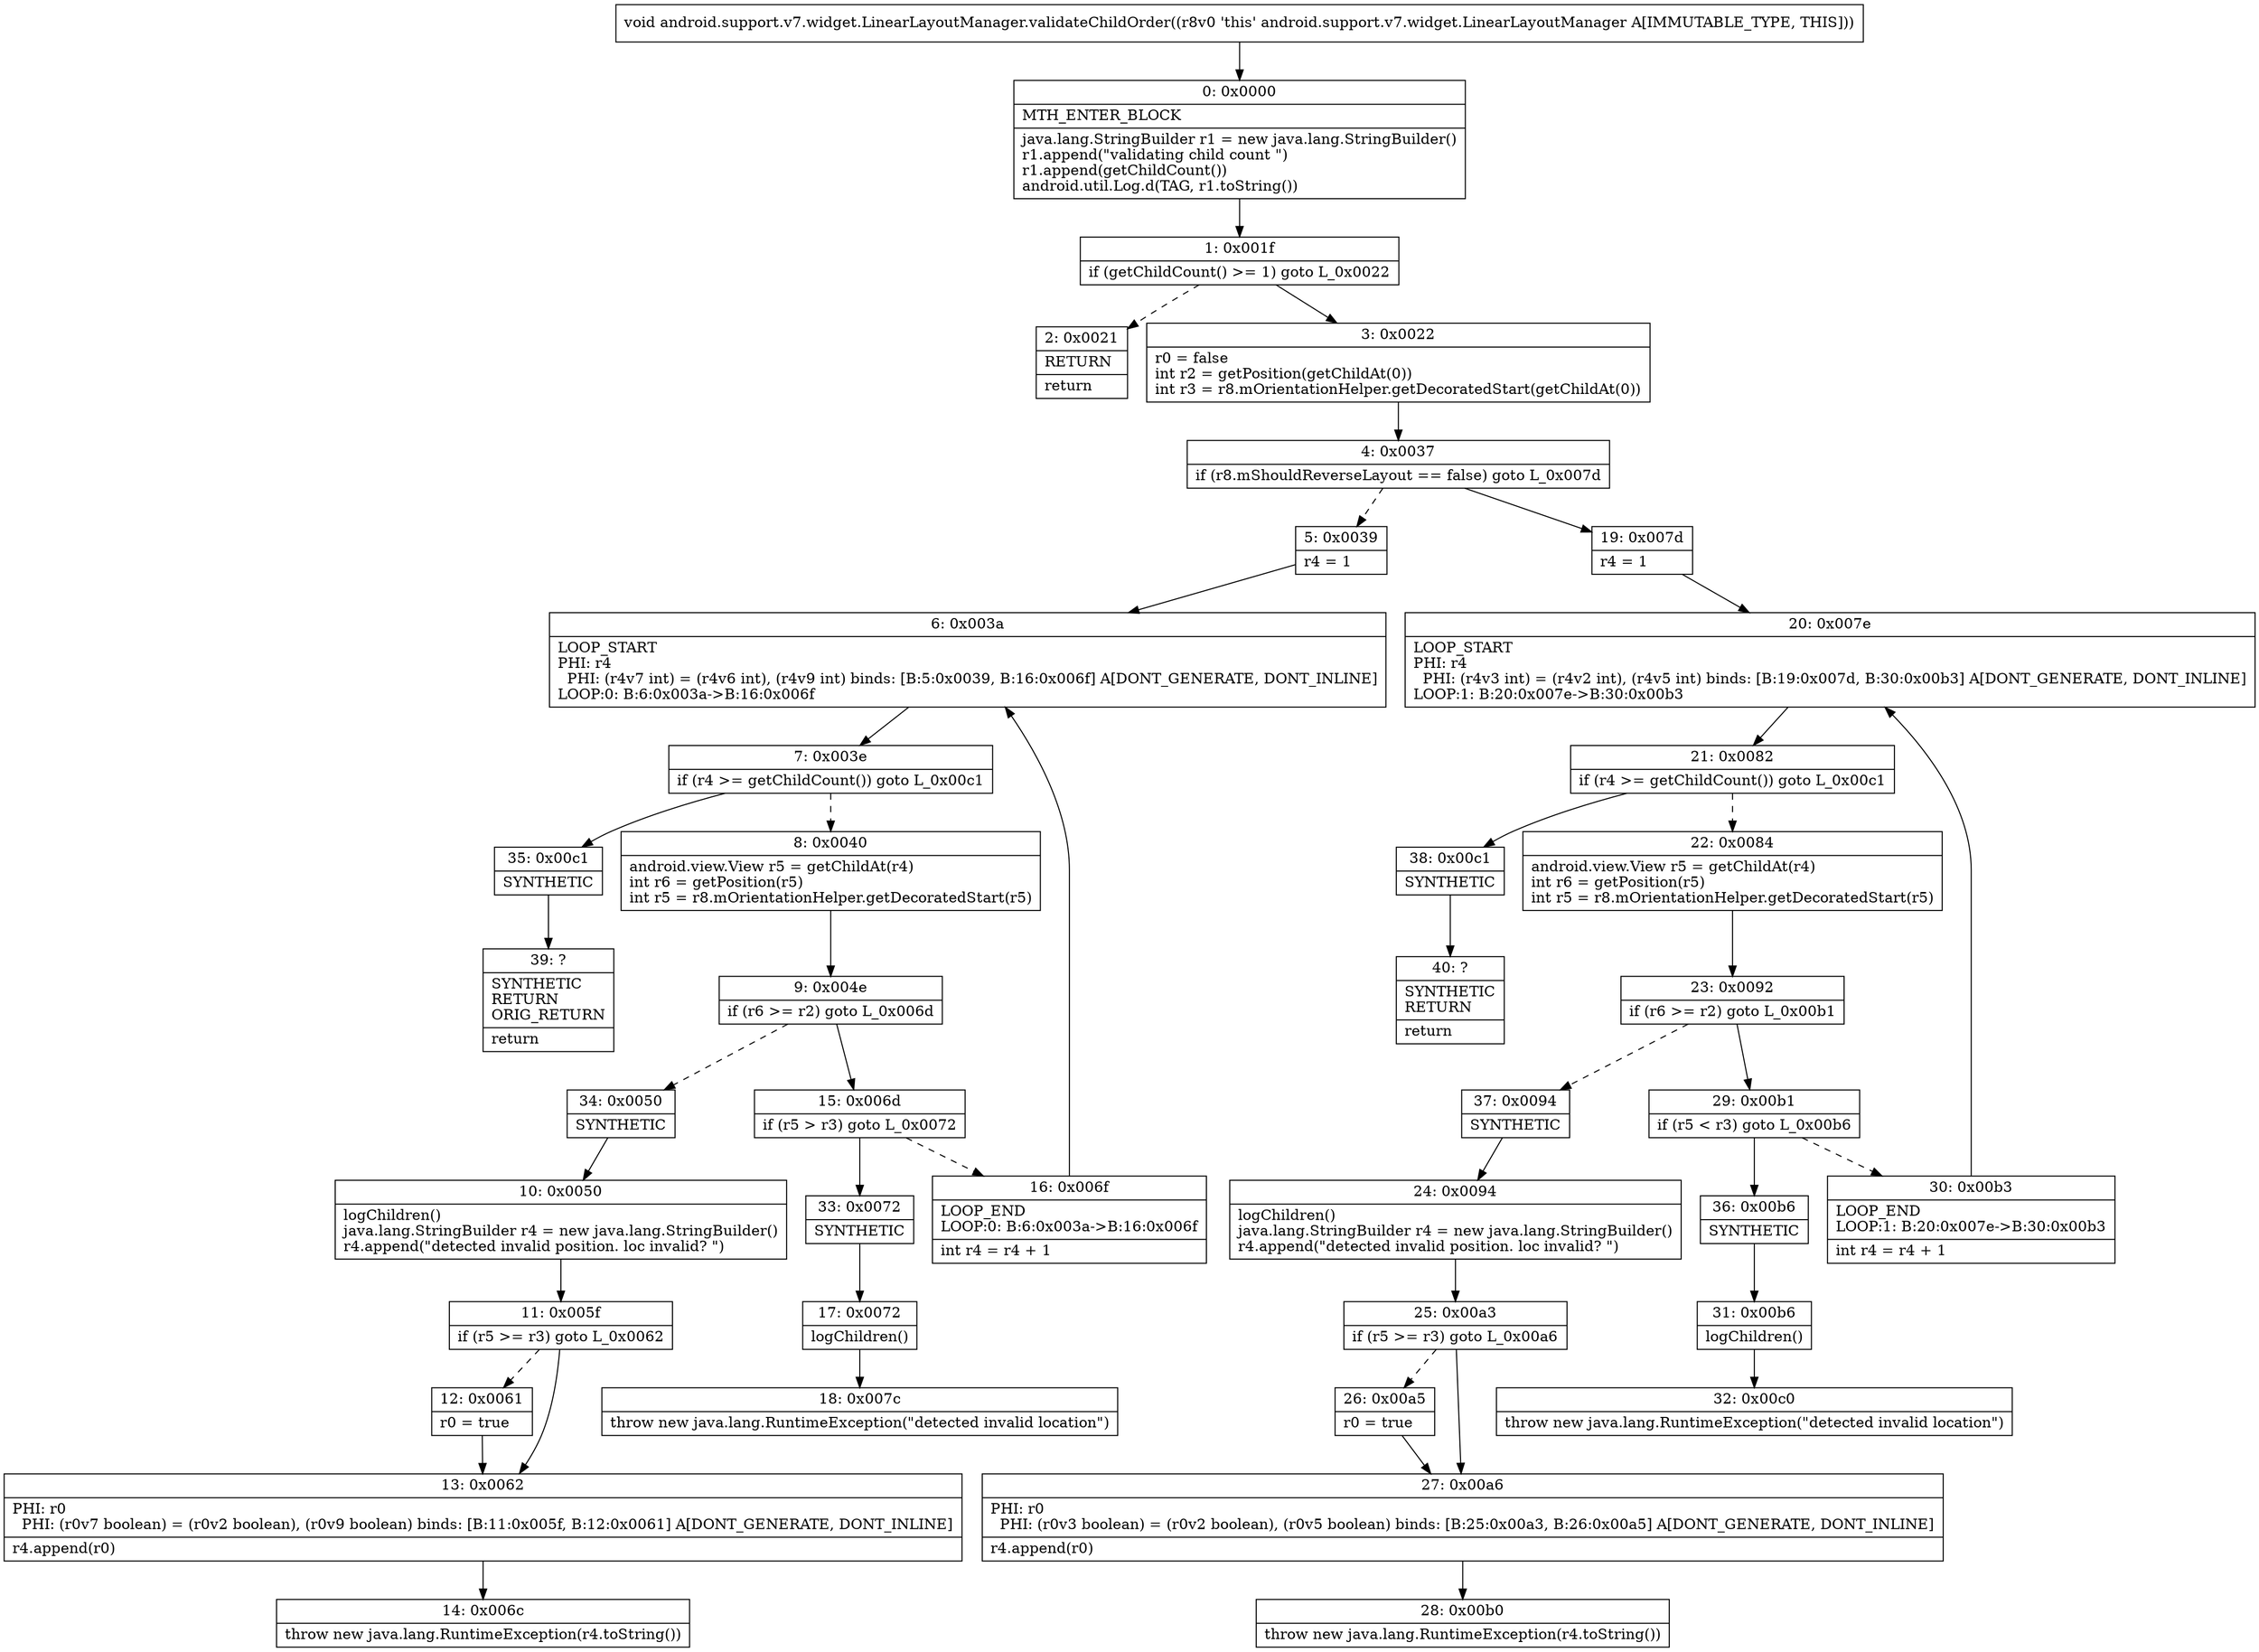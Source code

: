 digraph "CFG forandroid.support.v7.widget.LinearLayoutManager.validateChildOrder()V" {
Node_0 [shape=record,label="{0\:\ 0x0000|MTH_ENTER_BLOCK\l|java.lang.StringBuilder r1 = new java.lang.StringBuilder()\lr1.append(\"validating child count \")\lr1.append(getChildCount())\landroid.util.Log.d(TAG, r1.toString())\l}"];
Node_1 [shape=record,label="{1\:\ 0x001f|if (getChildCount() \>= 1) goto L_0x0022\l}"];
Node_2 [shape=record,label="{2\:\ 0x0021|RETURN\l|return\l}"];
Node_3 [shape=record,label="{3\:\ 0x0022|r0 = false\lint r2 = getPosition(getChildAt(0))\lint r3 = r8.mOrientationHelper.getDecoratedStart(getChildAt(0))\l}"];
Node_4 [shape=record,label="{4\:\ 0x0037|if (r8.mShouldReverseLayout == false) goto L_0x007d\l}"];
Node_5 [shape=record,label="{5\:\ 0x0039|r4 = 1\l}"];
Node_6 [shape=record,label="{6\:\ 0x003a|LOOP_START\lPHI: r4 \l  PHI: (r4v7 int) = (r4v6 int), (r4v9 int) binds: [B:5:0x0039, B:16:0x006f] A[DONT_GENERATE, DONT_INLINE]\lLOOP:0: B:6:0x003a\-\>B:16:0x006f\l}"];
Node_7 [shape=record,label="{7\:\ 0x003e|if (r4 \>= getChildCount()) goto L_0x00c1\l}"];
Node_8 [shape=record,label="{8\:\ 0x0040|android.view.View r5 = getChildAt(r4)\lint r6 = getPosition(r5)\lint r5 = r8.mOrientationHelper.getDecoratedStart(r5)\l}"];
Node_9 [shape=record,label="{9\:\ 0x004e|if (r6 \>= r2) goto L_0x006d\l}"];
Node_10 [shape=record,label="{10\:\ 0x0050|logChildren()\ljava.lang.StringBuilder r4 = new java.lang.StringBuilder()\lr4.append(\"detected invalid position. loc invalid? \")\l}"];
Node_11 [shape=record,label="{11\:\ 0x005f|if (r5 \>= r3) goto L_0x0062\l}"];
Node_12 [shape=record,label="{12\:\ 0x0061|r0 = true\l}"];
Node_13 [shape=record,label="{13\:\ 0x0062|PHI: r0 \l  PHI: (r0v7 boolean) = (r0v2 boolean), (r0v9 boolean) binds: [B:11:0x005f, B:12:0x0061] A[DONT_GENERATE, DONT_INLINE]\l|r4.append(r0)\l}"];
Node_14 [shape=record,label="{14\:\ 0x006c|throw new java.lang.RuntimeException(r4.toString())\l}"];
Node_15 [shape=record,label="{15\:\ 0x006d|if (r5 \> r3) goto L_0x0072\l}"];
Node_16 [shape=record,label="{16\:\ 0x006f|LOOP_END\lLOOP:0: B:6:0x003a\-\>B:16:0x006f\l|int r4 = r4 + 1\l}"];
Node_17 [shape=record,label="{17\:\ 0x0072|logChildren()\l}"];
Node_18 [shape=record,label="{18\:\ 0x007c|throw new java.lang.RuntimeException(\"detected invalid location\")\l}"];
Node_19 [shape=record,label="{19\:\ 0x007d|r4 = 1\l}"];
Node_20 [shape=record,label="{20\:\ 0x007e|LOOP_START\lPHI: r4 \l  PHI: (r4v3 int) = (r4v2 int), (r4v5 int) binds: [B:19:0x007d, B:30:0x00b3] A[DONT_GENERATE, DONT_INLINE]\lLOOP:1: B:20:0x007e\-\>B:30:0x00b3\l}"];
Node_21 [shape=record,label="{21\:\ 0x0082|if (r4 \>= getChildCount()) goto L_0x00c1\l}"];
Node_22 [shape=record,label="{22\:\ 0x0084|android.view.View r5 = getChildAt(r4)\lint r6 = getPosition(r5)\lint r5 = r8.mOrientationHelper.getDecoratedStart(r5)\l}"];
Node_23 [shape=record,label="{23\:\ 0x0092|if (r6 \>= r2) goto L_0x00b1\l}"];
Node_24 [shape=record,label="{24\:\ 0x0094|logChildren()\ljava.lang.StringBuilder r4 = new java.lang.StringBuilder()\lr4.append(\"detected invalid position. loc invalid? \")\l}"];
Node_25 [shape=record,label="{25\:\ 0x00a3|if (r5 \>= r3) goto L_0x00a6\l}"];
Node_26 [shape=record,label="{26\:\ 0x00a5|r0 = true\l}"];
Node_27 [shape=record,label="{27\:\ 0x00a6|PHI: r0 \l  PHI: (r0v3 boolean) = (r0v2 boolean), (r0v5 boolean) binds: [B:25:0x00a3, B:26:0x00a5] A[DONT_GENERATE, DONT_INLINE]\l|r4.append(r0)\l}"];
Node_28 [shape=record,label="{28\:\ 0x00b0|throw new java.lang.RuntimeException(r4.toString())\l}"];
Node_29 [shape=record,label="{29\:\ 0x00b1|if (r5 \< r3) goto L_0x00b6\l}"];
Node_30 [shape=record,label="{30\:\ 0x00b3|LOOP_END\lLOOP:1: B:20:0x007e\-\>B:30:0x00b3\l|int r4 = r4 + 1\l}"];
Node_31 [shape=record,label="{31\:\ 0x00b6|logChildren()\l}"];
Node_32 [shape=record,label="{32\:\ 0x00c0|throw new java.lang.RuntimeException(\"detected invalid location\")\l}"];
Node_33 [shape=record,label="{33\:\ 0x0072|SYNTHETIC\l}"];
Node_34 [shape=record,label="{34\:\ 0x0050|SYNTHETIC\l}"];
Node_35 [shape=record,label="{35\:\ 0x00c1|SYNTHETIC\l}"];
Node_36 [shape=record,label="{36\:\ 0x00b6|SYNTHETIC\l}"];
Node_37 [shape=record,label="{37\:\ 0x0094|SYNTHETIC\l}"];
Node_38 [shape=record,label="{38\:\ 0x00c1|SYNTHETIC\l}"];
Node_39 [shape=record,label="{39\:\ ?|SYNTHETIC\lRETURN\lORIG_RETURN\l|return\l}"];
Node_40 [shape=record,label="{40\:\ ?|SYNTHETIC\lRETURN\l|return\l}"];
MethodNode[shape=record,label="{void android.support.v7.widget.LinearLayoutManager.validateChildOrder((r8v0 'this' android.support.v7.widget.LinearLayoutManager A[IMMUTABLE_TYPE, THIS])) }"];
MethodNode -> Node_0;
Node_0 -> Node_1;
Node_1 -> Node_2[style=dashed];
Node_1 -> Node_3;
Node_3 -> Node_4;
Node_4 -> Node_5[style=dashed];
Node_4 -> Node_19;
Node_5 -> Node_6;
Node_6 -> Node_7;
Node_7 -> Node_8[style=dashed];
Node_7 -> Node_35;
Node_8 -> Node_9;
Node_9 -> Node_15;
Node_9 -> Node_34[style=dashed];
Node_10 -> Node_11;
Node_11 -> Node_12[style=dashed];
Node_11 -> Node_13;
Node_12 -> Node_13;
Node_13 -> Node_14;
Node_15 -> Node_16[style=dashed];
Node_15 -> Node_33;
Node_16 -> Node_6;
Node_17 -> Node_18;
Node_19 -> Node_20;
Node_20 -> Node_21;
Node_21 -> Node_22[style=dashed];
Node_21 -> Node_38;
Node_22 -> Node_23;
Node_23 -> Node_29;
Node_23 -> Node_37[style=dashed];
Node_24 -> Node_25;
Node_25 -> Node_26[style=dashed];
Node_25 -> Node_27;
Node_26 -> Node_27;
Node_27 -> Node_28;
Node_29 -> Node_30[style=dashed];
Node_29 -> Node_36;
Node_30 -> Node_20;
Node_31 -> Node_32;
Node_33 -> Node_17;
Node_34 -> Node_10;
Node_35 -> Node_39;
Node_36 -> Node_31;
Node_37 -> Node_24;
Node_38 -> Node_40;
}

